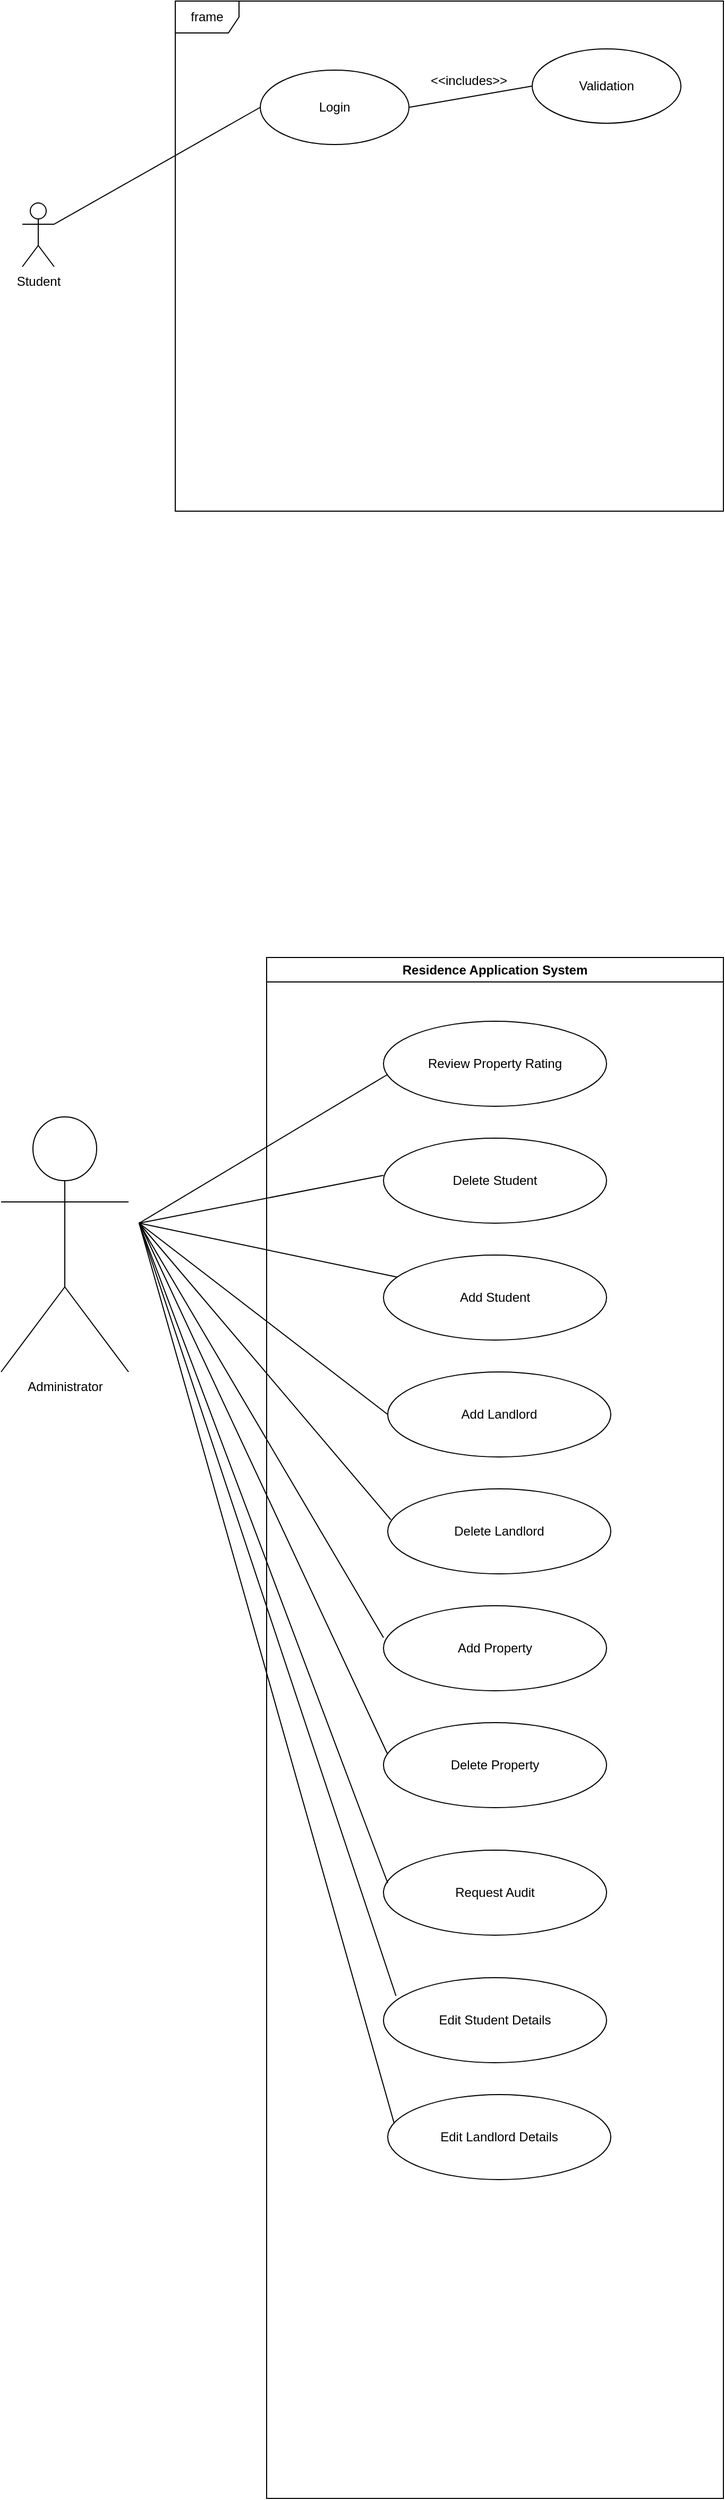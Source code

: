 <mxfile version="24.2.3" type="device">
  <diagram name="Page-1" id="rK-AMSusxKKNQ6RRBM9y">
    <mxGraphModel dx="1257" dy="620" grid="1" gridSize="10" guides="1" tooltips="1" connect="1" arrows="1" fold="1" page="1" pageScale="1" pageWidth="827" pageHeight="1169" math="0" shadow="0">
      <root>
        <mxCell id="0" />
        <mxCell id="1" parent="0" />
        <mxCell id="FojOhy-D1rllTsTGri5z-2" value="Student" style="shape=umlActor;verticalLabelPosition=bottom;verticalAlign=top;html=1;" parent="1" vertex="1">
          <mxGeometry x="70" y="490" width="30" height="60" as="geometry" />
        </mxCell>
        <mxCell id="FojOhy-D1rllTsTGri5z-4" value="frame" style="shape=umlFrame;whiteSpace=wrap;html=1;pointerEvents=0;" parent="1" vertex="1">
          <mxGeometry x="214" y="300" width="516" height="480" as="geometry" />
        </mxCell>
        <mxCell id="FojOhy-D1rllTsTGri5z-8" style="rounded=0;orthogonalLoop=1;jettySize=auto;html=1;exitX=1;exitY=0.5;exitDx=0;exitDy=0;entryX=0;entryY=0.5;entryDx=0;entryDy=0;endArrow=none;endFill=0;" parent="1" source="FojOhy-D1rllTsTGri5z-5" target="FojOhy-D1rllTsTGri5z-7" edge="1">
          <mxGeometry relative="1" as="geometry" />
        </mxCell>
        <mxCell id="FojOhy-D1rllTsTGri5z-5" value="Login" style="ellipse;whiteSpace=wrap;html=1;" parent="1" vertex="1">
          <mxGeometry x="294" y="365" width="140" height="70" as="geometry" />
        </mxCell>
        <mxCell id="FojOhy-D1rllTsTGri5z-6" style="rounded=0;orthogonalLoop=1;jettySize=auto;html=1;exitX=1;exitY=0.333;exitDx=0;exitDy=0;exitPerimeter=0;entryX=0;entryY=0.5;entryDx=0;entryDy=0;endArrow=none;endFill=0;" parent="1" source="FojOhy-D1rllTsTGri5z-2" target="FojOhy-D1rllTsTGri5z-5" edge="1">
          <mxGeometry relative="1" as="geometry" />
        </mxCell>
        <mxCell id="FojOhy-D1rllTsTGri5z-7" value="Validation" style="ellipse;whiteSpace=wrap;html=1;" parent="1" vertex="1">
          <mxGeometry x="550" y="345" width="140" height="70" as="geometry" />
        </mxCell>
        <mxCell id="FojOhy-D1rllTsTGri5z-9" value="&amp;lt;&amp;lt;includes&amp;gt;&amp;gt;" style="text;html=1;align=center;verticalAlign=middle;resizable=0;points=[];autosize=1;strokeColor=none;fillColor=none;rotation=0;" parent="1" vertex="1">
          <mxGeometry x="440" y="360" width="100" height="30" as="geometry" />
        </mxCell>
        <mxCell id="jWC2T0mQsvkOoZAkQ9t0-1" value="Residence Application System" style="swimlane;whiteSpace=wrap;html=1;" parent="1" vertex="1">
          <mxGeometry x="300" y="1200" width="430" height="1450" as="geometry" />
        </mxCell>
        <mxCell id="jWC2T0mQsvkOoZAkQ9t0-2" value="Review Property Rating" style="ellipse;whiteSpace=wrap;html=1;" parent="jWC2T0mQsvkOoZAkQ9t0-1" vertex="1">
          <mxGeometry x="110" y="60" width="210" height="80" as="geometry" />
        </mxCell>
        <mxCell id="jWC2T0mQsvkOoZAkQ9t0-4" value="Add Student" style="ellipse;whiteSpace=wrap;html=1;" parent="jWC2T0mQsvkOoZAkQ9t0-1" vertex="1">
          <mxGeometry x="110" y="280" width="210" height="80" as="geometry" />
        </mxCell>
        <mxCell id="jWC2T0mQsvkOoZAkQ9t0-3" value="Delete Student" style="ellipse;whiteSpace=wrap;html=1;" parent="jWC2T0mQsvkOoZAkQ9t0-1" vertex="1">
          <mxGeometry x="110" y="170" width="210" height="80" as="geometry" />
        </mxCell>
        <mxCell id="jWC2T0mQsvkOoZAkQ9t0-9" value="Add Landlord" style="ellipse;whiteSpace=wrap;html=1;" parent="jWC2T0mQsvkOoZAkQ9t0-1" vertex="1">
          <mxGeometry x="114" y="390" width="210" height="80" as="geometry" />
        </mxCell>
        <mxCell id="jWC2T0mQsvkOoZAkQ9t0-10" value="Delete Landlord" style="ellipse;whiteSpace=wrap;html=1;" parent="jWC2T0mQsvkOoZAkQ9t0-1" vertex="1">
          <mxGeometry x="114" y="500" width="210" height="80" as="geometry" />
        </mxCell>
        <mxCell id="jWC2T0mQsvkOoZAkQ9t0-11" value="Add Property" style="ellipse;whiteSpace=wrap;html=1;" parent="jWC2T0mQsvkOoZAkQ9t0-1" vertex="1">
          <mxGeometry x="110" y="610" width="210" height="80" as="geometry" />
        </mxCell>
        <mxCell id="jWC2T0mQsvkOoZAkQ9t0-13" value="Delete Property" style="ellipse;whiteSpace=wrap;html=1;" parent="jWC2T0mQsvkOoZAkQ9t0-1" vertex="1">
          <mxGeometry x="110" y="720" width="210" height="80" as="geometry" />
        </mxCell>
        <mxCell id="jWC2T0mQsvkOoZAkQ9t0-14" value="" style="endArrow=none;html=1;rounded=0;" parent="jWC2T0mQsvkOoZAkQ9t0-1" edge="1">
          <mxGeometry width="50" height="50" relative="1" as="geometry">
            <mxPoint x="-120" y="250" as="sourcePoint" />
            <mxPoint x="114" y="110" as="targetPoint" />
          </mxGeometry>
        </mxCell>
        <mxCell id="jWC2T0mQsvkOoZAkQ9t0-20" value="" style="endArrow=none;html=1;rounded=0;" parent="jWC2T0mQsvkOoZAkQ9t0-1" edge="1">
          <mxGeometry width="50" height="50" relative="1" as="geometry">
            <mxPoint x="-120" y="250" as="sourcePoint" />
            <mxPoint x="110" y="205" as="targetPoint" />
          </mxGeometry>
        </mxCell>
        <mxCell id="jWC2T0mQsvkOoZAkQ9t0-18" value="" style="endArrow=none;html=1;rounded=0;" parent="jWC2T0mQsvkOoZAkQ9t0-1" target="jWC2T0mQsvkOoZAkQ9t0-4" edge="1">
          <mxGeometry width="50" height="50" relative="1" as="geometry">
            <mxPoint x="-120" y="250" as="sourcePoint" />
            <mxPoint x="90" y="270" as="targetPoint" />
          </mxGeometry>
        </mxCell>
        <mxCell id="jWC2T0mQsvkOoZAkQ9t0-17" value="" style="endArrow=none;html=1;rounded=0;exitX=0;exitY=0.375;exitDx=0;exitDy=0;exitPerimeter=0;" parent="jWC2T0mQsvkOoZAkQ9t0-1" source="jWC2T0mQsvkOoZAkQ9t0-11" edge="1">
          <mxGeometry width="50" height="50" relative="1" as="geometry">
            <mxPoint x="70" y="410" as="sourcePoint" />
            <mxPoint x="-120" y="250" as="targetPoint" />
          </mxGeometry>
        </mxCell>
        <mxCell id="jWC2T0mQsvkOoZAkQ9t0-16" value="" style="endArrow=none;html=1;rounded=0;entryX=0;entryY=0.5;entryDx=0;entryDy=0;" parent="jWC2T0mQsvkOoZAkQ9t0-1" target="jWC2T0mQsvkOoZAkQ9t0-9" edge="1">
          <mxGeometry width="50" height="50" relative="1" as="geometry">
            <mxPoint x="-120" y="250" as="sourcePoint" />
            <mxPoint x="70" y="240" as="targetPoint" />
          </mxGeometry>
        </mxCell>
        <mxCell id="jWC2T0mQsvkOoZAkQ9t0-19" value="" style="endArrow=none;html=1;rounded=0;" parent="jWC2T0mQsvkOoZAkQ9t0-1" edge="1">
          <mxGeometry width="50" height="50" relative="1" as="geometry">
            <mxPoint x="-120" y="249" as="sourcePoint" />
            <mxPoint x="114" y="750" as="targetPoint" />
          </mxGeometry>
        </mxCell>
        <mxCell id="jWC2T0mQsvkOoZAkQ9t0-15" value="" style="endArrow=none;html=1;rounded=0;entryX=0.014;entryY=0.363;entryDx=0;entryDy=0;entryPerimeter=0;" parent="jWC2T0mQsvkOoZAkQ9t0-1" target="jWC2T0mQsvkOoZAkQ9t0-10" edge="1">
          <mxGeometry width="50" height="50" relative="1" as="geometry">
            <mxPoint x="-120" y="250" as="sourcePoint" />
            <mxPoint x="80" y="380" as="targetPoint" />
          </mxGeometry>
        </mxCell>
        <mxCell id="nAZ5iC2q60SYBtR_N4RA-1" value="Request Audit" style="ellipse;whiteSpace=wrap;html=1;" vertex="1" parent="jWC2T0mQsvkOoZAkQ9t0-1">
          <mxGeometry x="110" y="840" width="210" height="80" as="geometry" />
        </mxCell>
        <mxCell id="nAZ5iC2q60SYBtR_N4RA-2" value="" style="endArrow=none;html=1;rounded=0;" edge="1" parent="jWC2T0mQsvkOoZAkQ9t0-1">
          <mxGeometry width="50" height="50" relative="1" as="geometry">
            <mxPoint x="-120" y="250" as="sourcePoint" />
            <mxPoint x="114" y="871" as="targetPoint" />
          </mxGeometry>
        </mxCell>
        <mxCell id="nAZ5iC2q60SYBtR_N4RA-3" value="Edit Student Details" style="ellipse;whiteSpace=wrap;html=1;" vertex="1" parent="jWC2T0mQsvkOoZAkQ9t0-1">
          <mxGeometry x="110" y="960" width="210" height="80" as="geometry" />
        </mxCell>
        <mxCell id="nAZ5iC2q60SYBtR_N4RA-4" value="Edit Landlord Details" style="ellipse;whiteSpace=wrap;html=1;" vertex="1" parent="jWC2T0mQsvkOoZAkQ9t0-1">
          <mxGeometry x="114" y="1070" width="210" height="80" as="geometry" />
        </mxCell>
        <mxCell id="nAZ5iC2q60SYBtR_N4RA-6" value="" style="endArrow=none;html=1;rounded=0;entryX=0.029;entryY=0.339;entryDx=0;entryDy=0;entryPerimeter=0;" edge="1" parent="jWC2T0mQsvkOoZAkQ9t0-1" target="nAZ5iC2q60SYBtR_N4RA-4">
          <mxGeometry width="50" height="50" relative="1" as="geometry">
            <mxPoint x="-120" y="250" as="sourcePoint" />
            <mxPoint x="84" y="951" as="targetPoint" />
          </mxGeometry>
        </mxCell>
        <mxCell id="nAZ5iC2q60SYBtR_N4RA-5" value="" style="endArrow=none;html=1;rounded=0;entryX=0.056;entryY=0.214;entryDx=0;entryDy=0;entryPerimeter=0;" edge="1" parent="jWC2T0mQsvkOoZAkQ9t0-1" target="nAZ5iC2q60SYBtR_N4RA-3">
          <mxGeometry width="50" height="50" relative="1" as="geometry">
            <mxPoint x="-120" y="250" as="sourcePoint" />
            <mxPoint x="104" y="901" as="targetPoint" />
          </mxGeometry>
        </mxCell>
        <mxCell id="jWC2T0mQsvkOoZAkQ9t0-12" value="Administrator" style="shape=umlActor;verticalLabelPosition=bottom;verticalAlign=top;html=1;outlineConnect=0;" parent="1" vertex="1">
          <mxGeometry x="50" y="1350" width="120" height="240" as="geometry" />
        </mxCell>
      </root>
    </mxGraphModel>
  </diagram>
</mxfile>
